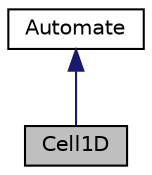 digraph "Cell1D"
{
  edge [fontname="Helvetica",fontsize="10",labelfontname="Helvetica",labelfontsize="10"];
  node [fontname="Helvetica",fontsize="10",shape=record];
  Node2 [label="Cell1D",height=0.2,width=0.4,color="black", fillcolor="grey75", style="filled", fontcolor="black"];
  Node3 -> Node2 [dir="back",color="midnightblue",fontsize="10",style="solid"];
  Node3 [label="Automate",height=0.2,width=0.4,color="black", fillcolor="white", style="filled",URL="$class_automate.html",tooltip="Classe mère pour les automates. "];
}
